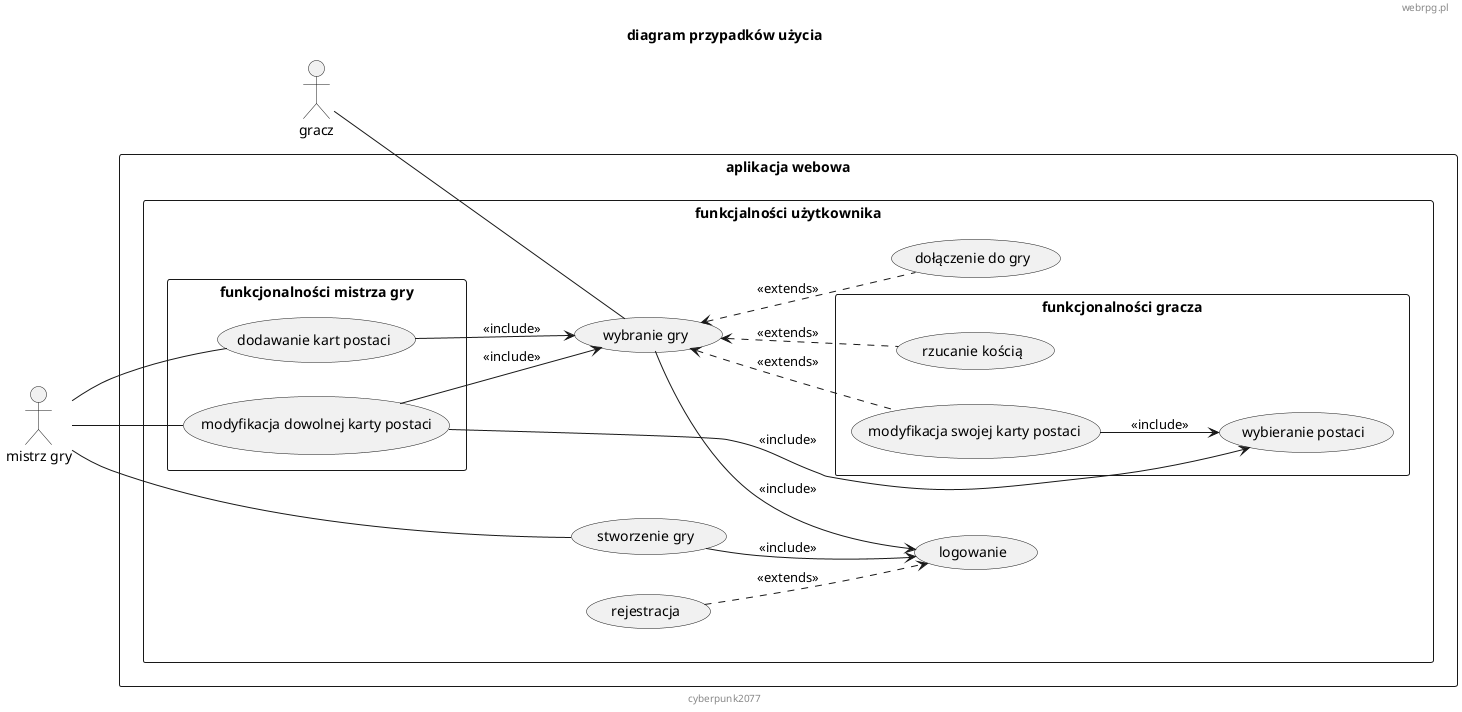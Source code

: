 ' <== tak się robi komentarz jedno-liniowy

/'
tak się robi komentarz wielo-liniowy
'/

@startuml
header webrpg.pl
footer cyberpunk2077
title "diagram przypadków użycia"
left to right direction

:gracz: as user
:mistrz gry: as gm

rectangle "aplikacja webowa" {
    
    rectangle "funkcjalności użytkownika" {
        usecase "logowanie"   as login
        usecase "rejestracja" as register

        usecase "dołączenie do gry" as join_game
        usecase "wybranie gry"      as enter_game
        usecase "stworzenie gry"    as create_game

        rectangle "funkcjonalności mistrza gry" {
            usecase "modyfikacja dowolnej karty postaci" as modify_any_cc
            usecase "dodawanie kart postaci"             as add_any_cc
        }

        rectangle "funkcjonalności gracza" {
            usecase "modyfikacja swojej karty postaci"   as modify_own_cc
            usecase "wybieranie postaci"                 as select_char
            'usecase "chatowanie"                         as use_chat
            usecase "rzucanie kością"                    as die_roll
        }
    }


}

register ..> login              : <<extends>>

user -- enter_game
enter_game <.. join_game        : <<extends>>
enter_game <.. modify_own_cc    : <<extends>>
'enter_game <.. use_chat         : <<extends>>
enter_game <.. die_roll         : <<extends>>

enter_game --> login            : <<include>>

modify_own_cc --> select_char   : <<include>>
modify_any_cc --> select_char   : <<include>>

'gm --> user
gm -- modify_any_cc
gm -- add_any_cc
gm -- create_game

create_game --> login           : <<include>>
modify_any_cc --> enter_game    : <<include>>
add_any_cc --> enter_game       : <<include>>


@enduml